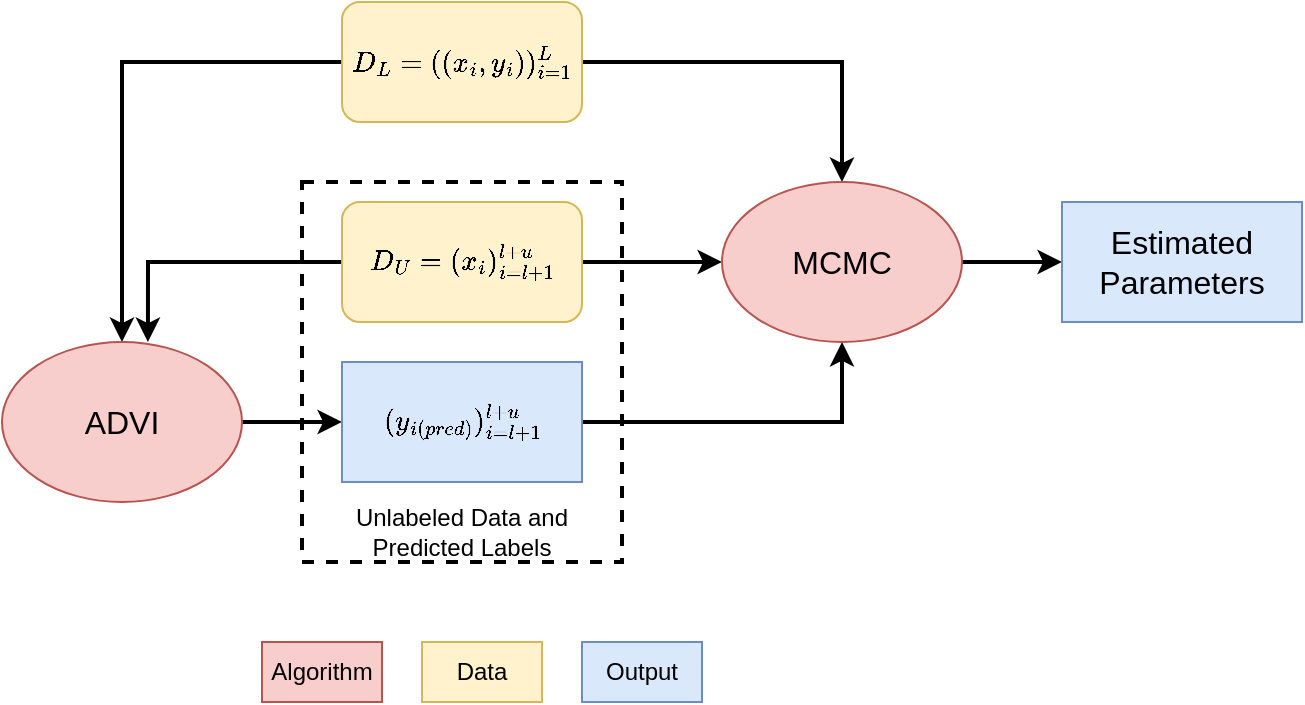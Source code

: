 <mxfile version="26.0.15">
  <diagram name="Page-1" id="jYUmLfXh1z_BAC6ygCbw">
    <mxGraphModel dx="972" dy="650" grid="1" gridSize="10" guides="1" tooltips="1" connect="1" arrows="1" fold="1" page="1" pageScale="1" pageWidth="827" pageHeight="1169" math="1" shadow="0">
      <root>
        <mxCell id="0" />
        <mxCell id="1" parent="0" />
        <mxCell id="5ea07RuGtX9LsD7H2_pY-22" value="" style="rounded=0;whiteSpace=wrap;html=1;fillColor=none;dashed=1;strokeWidth=2;" vertex="1" parent="1">
          <mxGeometry x="310" y="200" width="160" height="190" as="geometry" />
        </mxCell>
        <mxCell id="5ea07RuGtX9LsD7H2_pY-15" style="edgeStyle=orthogonalEdgeStyle;rounded=0;orthogonalLoop=1;jettySize=auto;html=1;entryX=0.5;entryY=0;entryDx=0;entryDy=0;fontSize=16;strokeWidth=2;" edge="1" parent="1" source="5ea07RuGtX9LsD7H2_pY-1" target="5ea07RuGtX9LsD7H2_pY-4">
          <mxGeometry relative="1" as="geometry" />
        </mxCell>
        <mxCell id="5ea07RuGtX9LsD7H2_pY-18" style="edgeStyle=orthogonalEdgeStyle;rounded=0;orthogonalLoop=1;jettySize=auto;html=1;entryX=0.5;entryY=0;entryDx=0;entryDy=0;fontSize=16;strokeWidth=2;" edge="1" parent="1" source="5ea07RuGtX9LsD7H2_pY-1" target="5ea07RuGtX9LsD7H2_pY-9">
          <mxGeometry relative="1" as="geometry" />
        </mxCell>
        <mxCell id="5ea07RuGtX9LsD7H2_pY-1" value="$$D_L=((x_i,y_i))_{i=1}^L$$" style="rounded=1;whiteSpace=wrap;html=1;fillColor=#fff2cc;strokeColor=#d6b656;fontSize=12;" vertex="1" parent="1">
          <mxGeometry x="330" y="110" width="120" height="60" as="geometry" />
        </mxCell>
        <mxCell id="5ea07RuGtX9LsD7H2_pY-16" style="edgeStyle=orthogonalEdgeStyle;rounded=0;orthogonalLoop=1;jettySize=auto;html=1;fontSize=16;strokeWidth=2;entryX=0.608;entryY=0;entryDx=0;entryDy=0;entryPerimeter=0;" edge="1" parent="1" source="5ea07RuGtX9LsD7H2_pY-2" target="5ea07RuGtX9LsD7H2_pY-4">
          <mxGeometry relative="1" as="geometry" />
        </mxCell>
        <mxCell id="5ea07RuGtX9LsD7H2_pY-19" style="edgeStyle=orthogonalEdgeStyle;rounded=0;orthogonalLoop=1;jettySize=auto;html=1;entryX=0;entryY=0.5;entryDx=0;entryDy=0;fontSize=16;strokeWidth=2;" edge="1" parent="1" source="5ea07RuGtX9LsD7H2_pY-2" target="5ea07RuGtX9LsD7H2_pY-9">
          <mxGeometry relative="1" as="geometry" />
        </mxCell>
        <mxCell id="5ea07RuGtX9LsD7H2_pY-2" value="$$D_U=(x_i)_{i=l+1}^{l+u}$$" style="rounded=1;whiteSpace=wrap;html=1;fillColor=#fff2cc;strokeColor=#d6b656;fontSize=12;" vertex="1" parent="1">
          <mxGeometry x="330" y="210" width="120" height="60" as="geometry" />
        </mxCell>
        <mxCell id="5ea07RuGtX9LsD7H2_pY-17" style="edgeStyle=orthogonalEdgeStyle;rounded=0;orthogonalLoop=1;jettySize=auto;html=1;entryX=0;entryY=0.5;entryDx=0;entryDy=0;exitX=1;exitY=0.5;exitDx=0;exitDy=0;fontSize=16;strokeWidth=2;" edge="1" parent="1" source="5ea07RuGtX9LsD7H2_pY-4" target="5ea07RuGtX9LsD7H2_pY-7">
          <mxGeometry relative="1" as="geometry" />
        </mxCell>
        <mxCell id="5ea07RuGtX9LsD7H2_pY-4" value="ADVI" style="ellipse;whiteSpace=wrap;html=1;fillColor=#f8cecc;strokeColor=#b85450;fontSize=16;" vertex="1" parent="1">
          <mxGeometry x="160" y="280" width="120" height="80" as="geometry" />
        </mxCell>
        <mxCell id="5ea07RuGtX9LsD7H2_pY-20" style="edgeStyle=orthogonalEdgeStyle;rounded=0;orthogonalLoop=1;jettySize=auto;html=1;entryX=0.5;entryY=1;entryDx=0;entryDy=0;fontSize=16;strokeWidth=2;" edge="1" parent="1" source="5ea07RuGtX9LsD7H2_pY-7" target="5ea07RuGtX9LsD7H2_pY-9">
          <mxGeometry relative="1" as="geometry" />
        </mxCell>
        <mxCell id="5ea07RuGtX9LsD7H2_pY-7" value="$$(y_{i(pred)})_{i=l+1}^{l+u}$$" style="whiteSpace=wrap;html=1;fillColor=#dae8fc;strokeColor=#6c8ebf;fontSize=12;" vertex="1" parent="1">
          <mxGeometry x="330" y="290" width="120" height="60" as="geometry" />
        </mxCell>
        <mxCell id="5ea07RuGtX9LsD7H2_pY-21" style="edgeStyle=orthogonalEdgeStyle;rounded=0;orthogonalLoop=1;jettySize=auto;html=1;entryX=0;entryY=0.5;entryDx=0;entryDy=0;fontSize=16;strokeWidth=2;" edge="1" parent="1" source="5ea07RuGtX9LsD7H2_pY-9" target="5ea07RuGtX9LsD7H2_pY-13">
          <mxGeometry relative="1" as="geometry" />
        </mxCell>
        <mxCell id="5ea07RuGtX9LsD7H2_pY-9" value="MCMC" style="ellipse;whiteSpace=wrap;html=1;fillColor=#f8cecc;strokeColor=#b85450;fontSize=16;" vertex="1" parent="1">
          <mxGeometry x="520" y="200" width="120" height="80" as="geometry" />
        </mxCell>
        <mxCell id="5ea07RuGtX9LsD7H2_pY-13" value="Estimated&lt;br&gt;Parameters" style="whiteSpace=wrap;html=1;fillColor=#dae8fc;strokeColor=#6c8ebf;fontSize=16;" vertex="1" parent="1">
          <mxGeometry x="690" y="210" width="120" height="60" as="geometry" />
        </mxCell>
        <mxCell id="5ea07RuGtX9LsD7H2_pY-23" value="Unlabeled Data and Predicted Labels" style="text;html=1;align=center;verticalAlign=middle;whiteSpace=wrap;rounded=0;" vertex="1" parent="1">
          <mxGeometry x="310" y="360" width="160" height="30" as="geometry" />
        </mxCell>
        <mxCell id="5ea07RuGtX9LsD7H2_pY-24" value="Algorithm" style="text;html=1;align=center;verticalAlign=middle;whiteSpace=wrap;rounded=0;fillColor=#f8cecc;strokeColor=#b85450;" vertex="1" parent="1">
          <mxGeometry x="290" y="430" width="60" height="30" as="geometry" />
        </mxCell>
        <mxCell id="5ea07RuGtX9LsD7H2_pY-25" value="Data" style="text;html=1;align=center;verticalAlign=middle;whiteSpace=wrap;rounded=0;fillColor=#fff2cc;strokeColor=#d6b656;" vertex="1" parent="1">
          <mxGeometry x="370" y="430" width="60" height="30" as="geometry" />
        </mxCell>
        <mxCell id="5ea07RuGtX9LsD7H2_pY-26" value="Output" style="text;html=1;align=center;verticalAlign=middle;whiteSpace=wrap;rounded=0;fillColor=#dae8fc;strokeColor=#6c8ebf;" vertex="1" parent="1">
          <mxGeometry x="450" y="430" width="60" height="30" as="geometry" />
        </mxCell>
      </root>
    </mxGraphModel>
  </diagram>
</mxfile>
